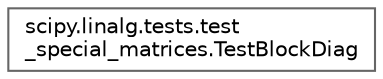 digraph "Graphical Class Hierarchy"
{
 // LATEX_PDF_SIZE
  bgcolor="transparent";
  edge [fontname=Helvetica,fontsize=10,labelfontname=Helvetica,labelfontsize=10];
  node [fontname=Helvetica,fontsize=10,shape=box,height=0.2,width=0.4];
  rankdir="LR";
  Node0 [id="Node000000",label="scipy.linalg.tests.test\l_special_matrices.TestBlockDiag",height=0.2,width=0.4,color="grey40", fillcolor="white", style="filled",URL="$dc/de0/classscipy_1_1linalg_1_1tests_1_1test__special__matrices_1_1TestBlockDiag.html",tooltip=" "];
}
